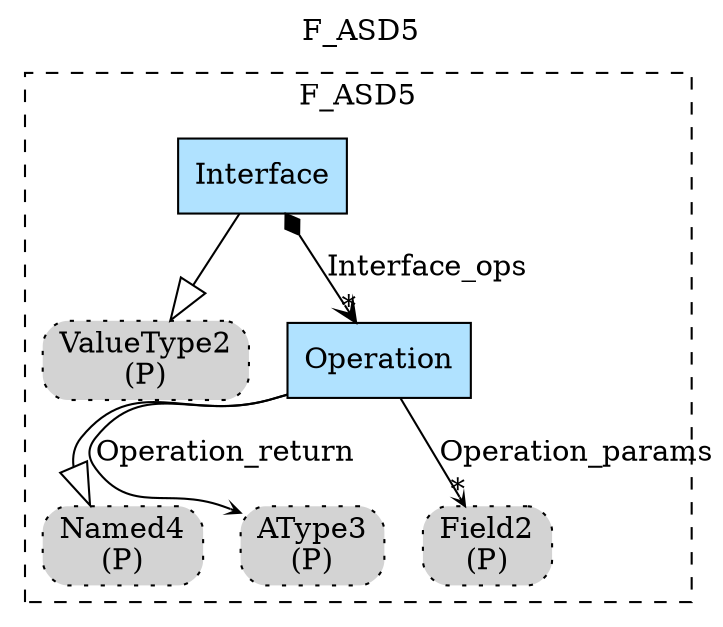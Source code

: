 digraph {graph[label=F_ASD5,labelloc=tl,labelfontsize=12];
subgraph cluster_F_ASD5{style=dashed;label=F_ASD5;
"PValueType2"[shape=box,fillcolor=lightgray,style ="rounded,filled,dotted",label=<ValueType2<br/>(P)>];
"PNamed4"[shape=box,fillcolor=lightgray,style ="rounded,filled,dotted",label=<Named4<br/>(P)>];
"Interface"[shape=record,fillcolor=lightskyblue1,style = filled,label="Interface"];
"PAType3"[shape=box,fillcolor=lightgray,style ="rounded,filled,dotted",label=<AType3<br/>(P)>];
"Operation"[shape=record,fillcolor=lightskyblue1,style = filled,label="Operation"];
"PField2"[shape=box,fillcolor=lightgray,style ="rounded,filled,dotted",label=<Field2<br/>(P)>];

"Interface"->"PValueType2"[arrowhead=onormal,arrowsize=2.0];
"Operation"->"PNamed4"[arrowhead=onormal,arrowsize=2.0];
"Interface"->"Operation"[label="Interface_ops",arrowhead=vee,arrowtail=diamond,dir=both,headlabel="*"];
"Operation"->"PAType3"[label="Operation_return",arrowhead=vee,headlabel="",arrowsize=.5];
"Operation"->"PField2"[label="Operation_params",arrowhead=vee,headlabel="*",arrowsize=.5];

}




}